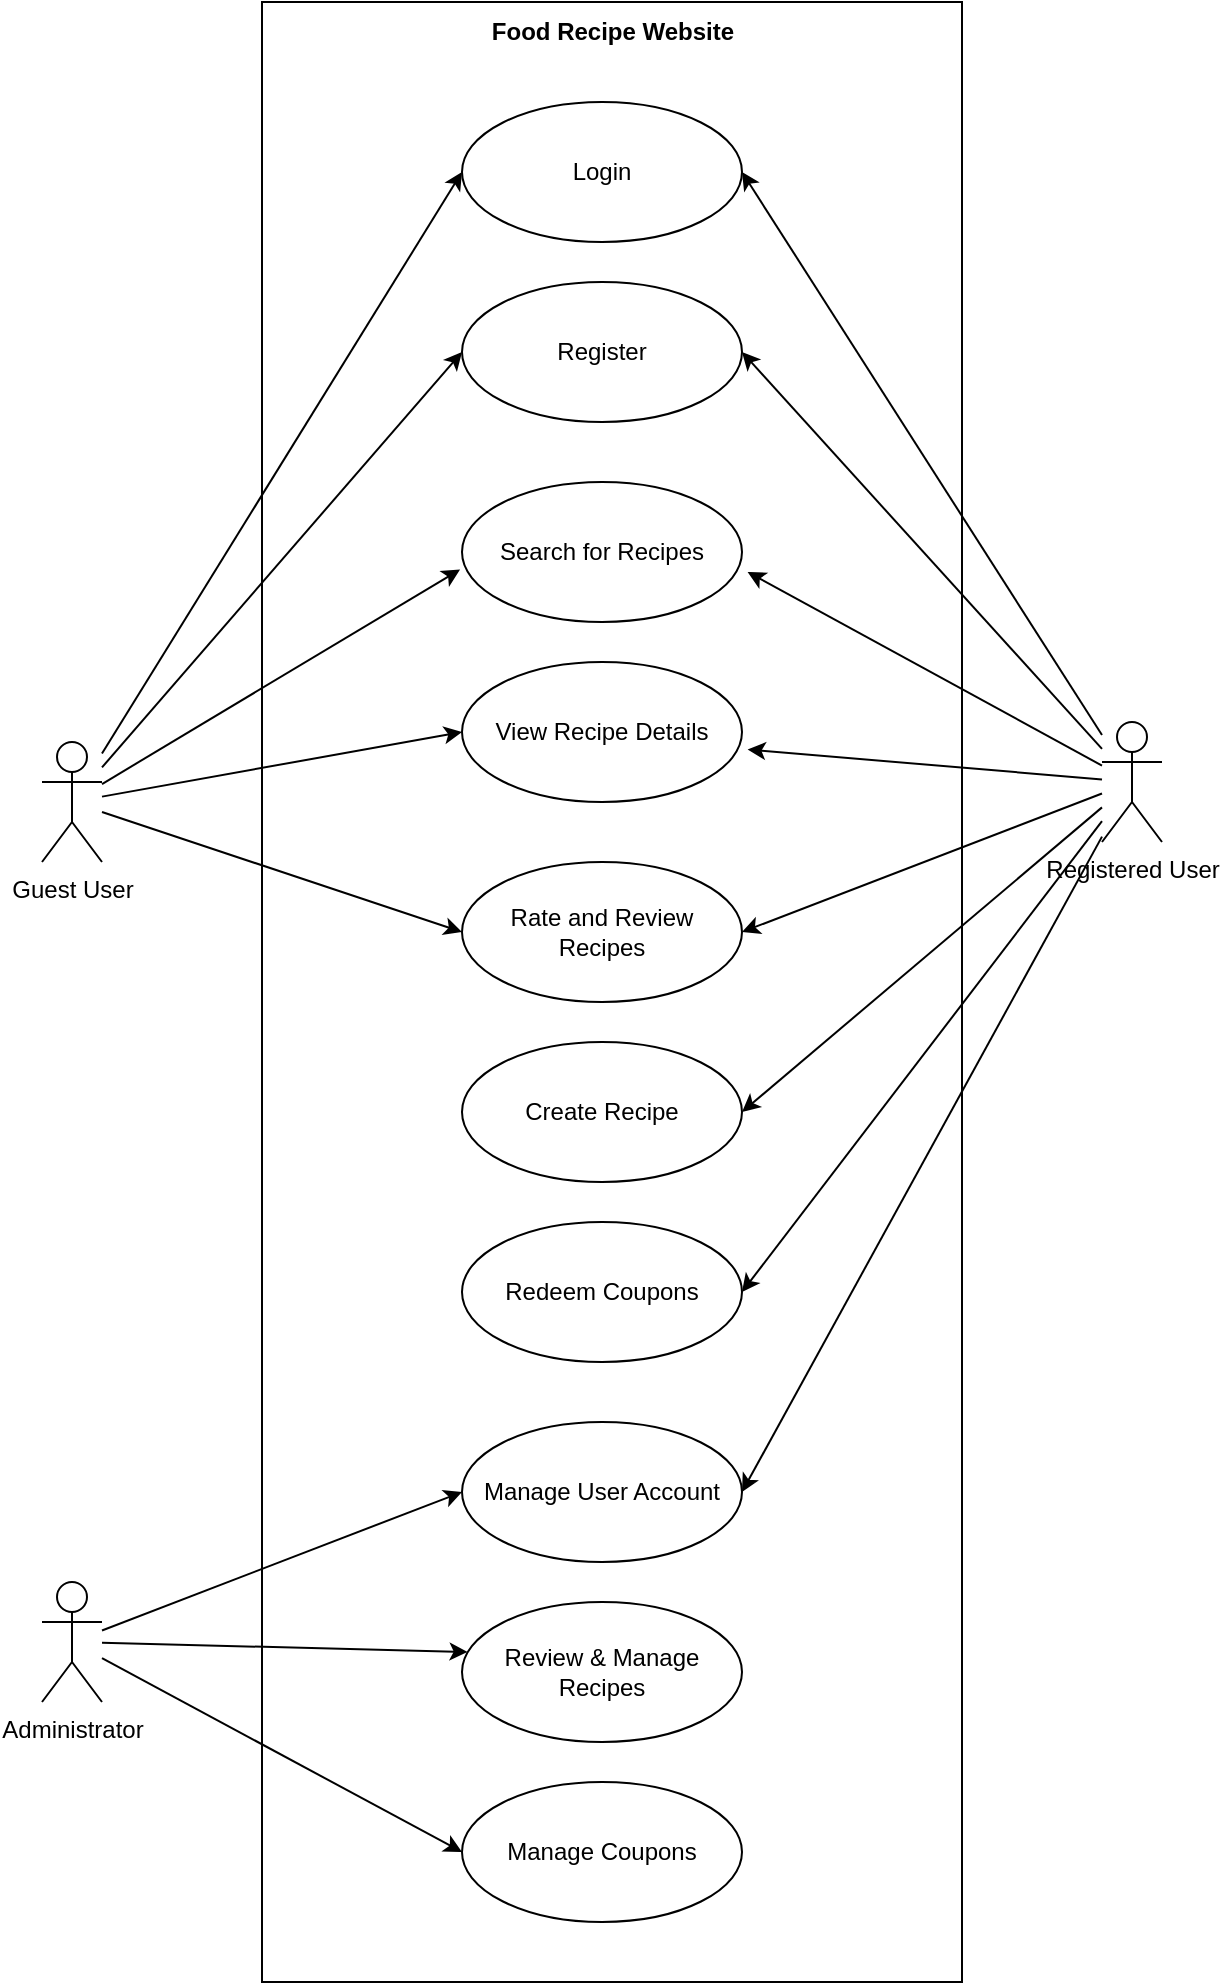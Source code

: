 <mxfile version="21.5.2" type="github">
  <diagram name="Page-1" id="oQhGoam7iq8ECAbFJKnj">
    <mxGraphModel dx="1414" dy="792" grid="1" gridSize="10" guides="1" tooltips="1" connect="1" arrows="1" fold="1" page="1" pageScale="1" pageWidth="827" pageHeight="1169" math="0" shadow="0">
      <root>
        <mxCell id="0" />
        <mxCell id="1" parent="0" />
        <mxCell id="doz9IM838TAoXQifME_--34" value="" style="html=1;whiteSpace=wrap;fillColor=none;" parent="1" vertex="1">
          <mxGeometry x="243" y="20" width="350" height="990" as="geometry" />
        </mxCell>
        <mxCell id="doz9IM838TAoXQifME_--20" style="rounded=0;orthogonalLoop=1;jettySize=auto;html=1;entryX=1.02;entryY=0.643;entryDx=0;entryDy=0;entryPerimeter=0;" parent="1" source="doz9IM838TAoXQifME_--1" target="doz9IM838TAoXQifME_--4" edge="1">
          <mxGeometry relative="1" as="geometry" />
        </mxCell>
        <mxCell id="doz9IM838TAoXQifME_--21" style="rounded=0;orthogonalLoop=1;jettySize=auto;html=1;entryX=1.02;entryY=0.625;entryDx=0;entryDy=0;entryPerimeter=0;" parent="1" source="doz9IM838TAoXQifME_--1" target="doz9IM838TAoXQifME_--7" edge="1">
          <mxGeometry relative="1" as="geometry" />
        </mxCell>
        <mxCell id="doz9IM838TAoXQifME_--22" style="edgeStyle=none;rounded=0;orthogonalLoop=1;jettySize=auto;html=1;entryX=1;entryY=0.5;entryDx=0;entryDy=0;" parent="1" source="doz9IM838TAoXQifME_--1" target="doz9IM838TAoXQifME_--8" edge="1">
          <mxGeometry relative="1" as="geometry" />
        </mxCell>
        <mxCell id="doz9IM838TAoXQifME_--23" style="edgeStyle=none;rounded=0;orthogonalLoop=1;jettySize=auto;html=1;entryX=1;entryY=0.5;entryDx=0;entryDy=0;" parent="1" source="doz9IM838TAoXQifME_--1" target="doz9IM838TAoXQifME_--9" edge="1">
          <mxGeometry relative="1" as="geometry" />
        </mxCell>
        <mxCell id="doz9IM838TAoXQifME_--25" style="edgeStyle=none;rounded=0;orthogonalLoop=1;jettySize=auto;html=1;entryX=1;entryY=0.5;entryDx=0;entryDy=0;" parent="1" source="doz9IM838TAoXQifME_--1" target="doz9IM838TAoXQifME_--11" edge="1">
          <mxGeometry relative="1" as="geometry" />
        </mxCell>
        <mxCell id="doz9IM838TAoXQifME_--32" style="edgeStyle=none;rounded=0;orthogonalLoop=1;jettySize=auto;html=1;entryX=1;entryY=0.5;entryDx=0;entryDy=0;" parent="1" source="doz9IM838TAoXQifME_--1" target="doz9IM838TAoXQifME_--29" edge="1">
          <mxGeometry relative="1" as="geometry" />
        </mxCell>
        <mxCell id="doz9IM838TAoXQifME_--33" style="edgeStyle=none;rounded=0;orthogonalLoop=1;jettySize=auto;html=1;entryX=1;entryY=0.5;entryDx=0;entryDy=0;" parent="1" source="doz9IM838TAoXQifME_--1" target="doz9IM838TAoXQifME_--28" edge="1">
          <mxGeometry relative="1" as="geometry" />
        </mxCell>
        <mxCell id="FqfEM-eCaGM0eF3Hi3Ug-3" style="rounded=0;orthogonalLoop=1;jettySize=auto;html=1;entryX=1;entryY=0.5;entryDx=0;entryDy=0;" edge="1" parent="1" source="doz9IM838TAoXQifME_--1" target="FqfEM-eCaGM0eF3Hi3Ug-1">
          <mxGeometry relative="1" as="geometry" />
        </mxCell>
        <mxCell id="doz9IM838TAoXQifME_--1" value="Registered User" style="shape=umlActor;verticalLabelPosition=bottom;verticalAlign=top;html=1;" parent="1" vertex="1">
          <mxGeometry x="663" y="380" width="30" height="60" as="geometry" />
        </mxCell>
        <mxCell id="doz9IM838TAoXQifME_--17" style="rounded=0;orthogonalLoop=1;jettySize=auto;html=1;entryX=-0.007;entryY=0.625;entryDx=0;entryDy=0;entryPerimeter=0;" parent="1" source="doz9IM838TAoXQifME_--2" target="doz9IM838TAoXQifME_--4" edge="1">
          <mxGeometry relative="1" as="geometry" />
        </mxCell>
        <mxCell id="doz9IM838TAoXQifME_--18" style="rounded=0;orthogonalLoop=1;jettySize=auto;html=1;entryX=0;entryY=0.5;entryDx=0;entryDy=0;" parent="1" source="doz9IM838TAoXQifME_--2" target="doz9IM838TAoXQifME_--7" edge="1">
          <mxGeometry relative="1" as="geometry" />
        </mxCell>
        <mxCell id="doz9IM838TAoXQifME_--30" style="edgeStyle=none;rounded=0;orthogonalLoop=1;jettySize=auto;html=1;entryX=0;entryY=0.5;entryDx=0;entryDy=0;" parent="1" source="doz9IM838TAoXQifME_--2" target="doz9IM838TAoXQifME_--29" edge="1">
          <mxGeometry relative="1" as="geometry" />
        </mxCell>
        <mxCell id="doz9IM838TAoXQifME_--31" style="edgeStyle=none;rounded=0;orthogonalLoop=1;jettySize=auto;html=1;entryX=0;entryY=0.5;entryDx=0;entryDy=0;" parent="1" source="doz9IM838TAoXQifME_--2" target="doz9IM838TAoXQifME_--28" edge="1">
          <mxGeometry relative="1" as="geometry" />
        </mxCell>
        <mxCell id="FqfEM-eCaGM0eF3Hi3Ug-2" style="rounded=0;orthogonalLoop=1;jettySize=auto;html=1;entryX=0;entryY=0.5;entryDx=0;entryDy=0;" edge="1" parent="1" source="doz9IM838TAoXQifME_--2" target="doz9IM838TAoXQifME_--8">
          <mxGeometry relative="1" as="geometry" />
        </mxCell>
        <mxCell id="doz9IM838TAoXQifME_--2" value="Guest User" style="shape=umlActor;verticalLabelPosition=bottom;verticalAlign=top;html=1;" parent="1" vertex="1">
          <mxGeometry x="133" y="390" width="30" height="60" as="geometry" />
        </mxCell>
        <mxCell id="doz9IM838TAoXQifME_--26" style="edgeStyle=none;rounded=0;orthogonalLoop=1;jettySize=auto;html=1;entryX=0;entryY=0.5;entryDx=0;entryDy=0;" parent="1" source="doz9IM838TAoXQifME_--3" target="doz9IM838TAoXQifME_--11" edge="1">
          <mxGeometry relative="1" as="geometry" />
        </mxCell>
        <mxCell id="doz9IM838TAoXQifME_--27" style="edgeStyle=none;rounded=0;orthogonalLoop=1;jettySize=auto;html=1;entryX=0.02;entryY=0.357;entryDx=0;entryDy=0;entryPerimeter=0;" parent="1" source="doz9IM838TAoXQifME_--3" target="doz9IM838TAoXQifME_--12" edge="1">
          <mxGeometry relative="1" as="geometry" />
        </mxCell>
        <mxCell id="FqfEM-eCaGM0eF3Hi3Ug-5" style="rounded=0;orthogonalLoop=1;jettySize=auto;html=1;entryX=0;entryY=0.5;entryDx=0;entryDy=0;" edge="1" parent="1" source="doz9IM838TAoXQifME_--3" target="FqfEM-eCaGM0eF3Hi3Ug-4">
          <mxGeometry relative="1" as="geometry" />
        </mxCell>
        <mxCell id="doz9IM838TAoXQifME_--3" value="Administrator " style="shape=umlActor;verticalLabelPosition=bottom;verticalAlign=top;html=1;" parent="1" vertex="1">
          <mxGeometry x="133" y="810" width="30" height="60" as="geometry" />
        </mxCell>
        <mxCell id="doz9IM838TAoXQifME_--4" value="Search for Recipes" style="ellipse;whiteSpace=wrap;html=1;" parent="1" vertex="1">
          <mxGeometry x="343" y="260" width="140" height="70" as="geometry" />
        </mxCell>
        <mxCell id="doz9IM838TAoXQifME_--7" value="View Recipe Details" style="ellipse;whiteSpace=wrap;html=1;" parent="1" vertex="1">
          <mxGeometry x="343" y="350" width="140" height="70" as="geometry" />
        </mxCell>
        <mxCell id="doz9IM838TAoXQifME_--8" value="Rate and Review Recipes" style="ellipse;whiteSpace=wrap;html=1;" parent="1" vertex="1">
          <mxGeometry x="343" y="450" width="140" height="70" as="geometry" />
        </mxCell>
        <mxCell id="doz9IM838TAoXQifME_--9" value="Create Recipe" style="ellipse;whiteSpace=wrap;html=1;" parent="1" vertex="1">
          <mxGeometry x="343" y="540" width="140" height="70" as="geometry" />
        </mxCell>
        <mxCell id="doz9IM838TAoXQifME_--11" value="Manage User Account" style="ellipse;whiteSpace=wrap;html=1;" parent="1" vertex="1">
          <mxGeometry x="343" y="730" width="140" height="70" as="geometry" />
        </mxCell>
        <mxCell id="doz9IM838TAoXQifME_--12" value="Review &amp;amp; Manage Recipes" style="ellipse;whiteSpace=wrap;html=1;" parent="1" vertex="1">
          <mxGeometry x="343" y="820" width="140" height="70" as="geometry" />
        </mxCell>
        <mxCell id="doz9IM838TAoXQifME_--28" value="Login" style="ellipse;whiteSpace=wrap;html=1;" parent="1" vertex="1">
          <mxGeometry x="343" y="70" width="140" height="70" as="geometry" />
        </mxCell>
        <mxCell id="doz9IM838TAoXQifME_--29" value="Register" style="ellipse;whiteSpace=wrap;html=1;" parent="1" vertex="1">
          <mxGeometry x="343" y="160" width="140" height="70" as="geometry" />
        </mxCell>
        <mxCell id="doz9IM838TAoXQifME_--35" value="Food Recipe Website" style="text;html=1;strokeColor=none;fillColor=none;align=center;verticalAlign=middle;whiteSpace=wrap;rounded=0;fontStyle=1" parent="1" vertex="1">
          <mxGeometry x="350.5" y="20" width="135" height="30" as="geometry" />
        </mxCell>
        <mxCell id="FqfEM-eCaGM0eF3Hi3Ug-1" value="Redeem Coupons" style="ellipse;whiteSpace=wrap;html=1;" vertex="1" parent="1">
          <mxGeometry x="343" y="630" width="140" height="70" as="geometry" />
        </mxCell>
        <mxCell id="FqfEM-eCaGM0eF3Hi3Ug-4" value="Manage Coupons" style="ellipse;whiteSpace=wrap;html=1;" vertex="1" parent="1">
          <mxGeometry x="343" y="910" width="140" height="70" as="geometry" />
        </mxCell>
      </root>
    </mxGraphModel>
  </diagram>
</mxfile>

